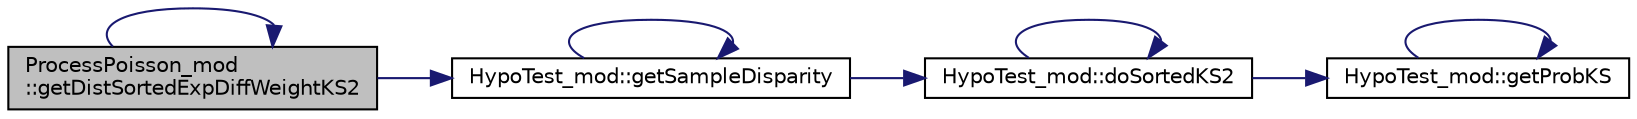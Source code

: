 digraph "ProcessPoisson_mod::getDistSortedExpDiffWeightKS2"
{
 // LATEX_PDF_SIZE
  edge [fontname="Helvetica",fontsize="10",labelfontname="Helvetica",labelfontsize="10"];
  node [fontname="Helvetica",fontsize="10",shape=record];
  rankdir="LR";
  Node1 [label="ProcessPoisson_mod\l::getDistSortedExpDiffWeightKS2",height=0.2,width=0.4,color="black", fillcolor="grey75", style="filled", fontcolor="black",tooltip="Return the weights (the KS-test probabilities) of the the input DistSortedExpDiff resulting from the ..."];
  Node1 -> Node1 [color="midnightblue",fontsize="10",style="solid",fontname="Helvetica"];
  Node1 -> Node2 [color="midnightblue",fontsize="10",style="solid",fontname="Helvetica"];
  Node2 [label="HypoTest_mod::getSampleDisparity",height=0.2,width=0.4,color="black", fillcolor="white", style="filled",URL="$namespaceHypoTest__mod.html#a62396d0c3660827fff0186d9dfe16417",tooltip="Return the weights of each of the points in the input vector of Point((2:np) as ProbKS...."];
  Node2 -> Node3 [color="midnightblue",fontsize="10",style="solid",fontname="Helvetica"];
  Node3 [label="HypoTest_mod::doSortedKS2",height=0.2,width=0.4,color="black", fillcolor="white", style="filled",URL="$namespaceHypoTest__mod.html#a9b1713b6e4a561a1efa87a81f526d550",tooltip=" "];
  Node3 -> Node3 [color="midnightblue",fontsize="10",style="solid",fontname="Helvetica"];
  Node3 -> Node4 [color="midnightblue",fontsize="10",style="solid",fontname="Helvetica"];
  Node4 [label="HypoTest_mod::getProbKS",height=0.2,width=0.4,color="black", fillcolor="white", style="filled",URL="$namespaceHypoTest__mod.html#ab5f30f617da1bafdfd133cb39349815e",tooltip="Return the Kolmogorov–Smirnov (KS) probability."];
  Node4 -> Node4 [color="midnightblue",fontsize="10",style="solid",fontname="Helvetica"];
  Node2 -> Node2 [color="midnightblue",fontsize="10",style="solid",fontname="Helvetica"];
}
